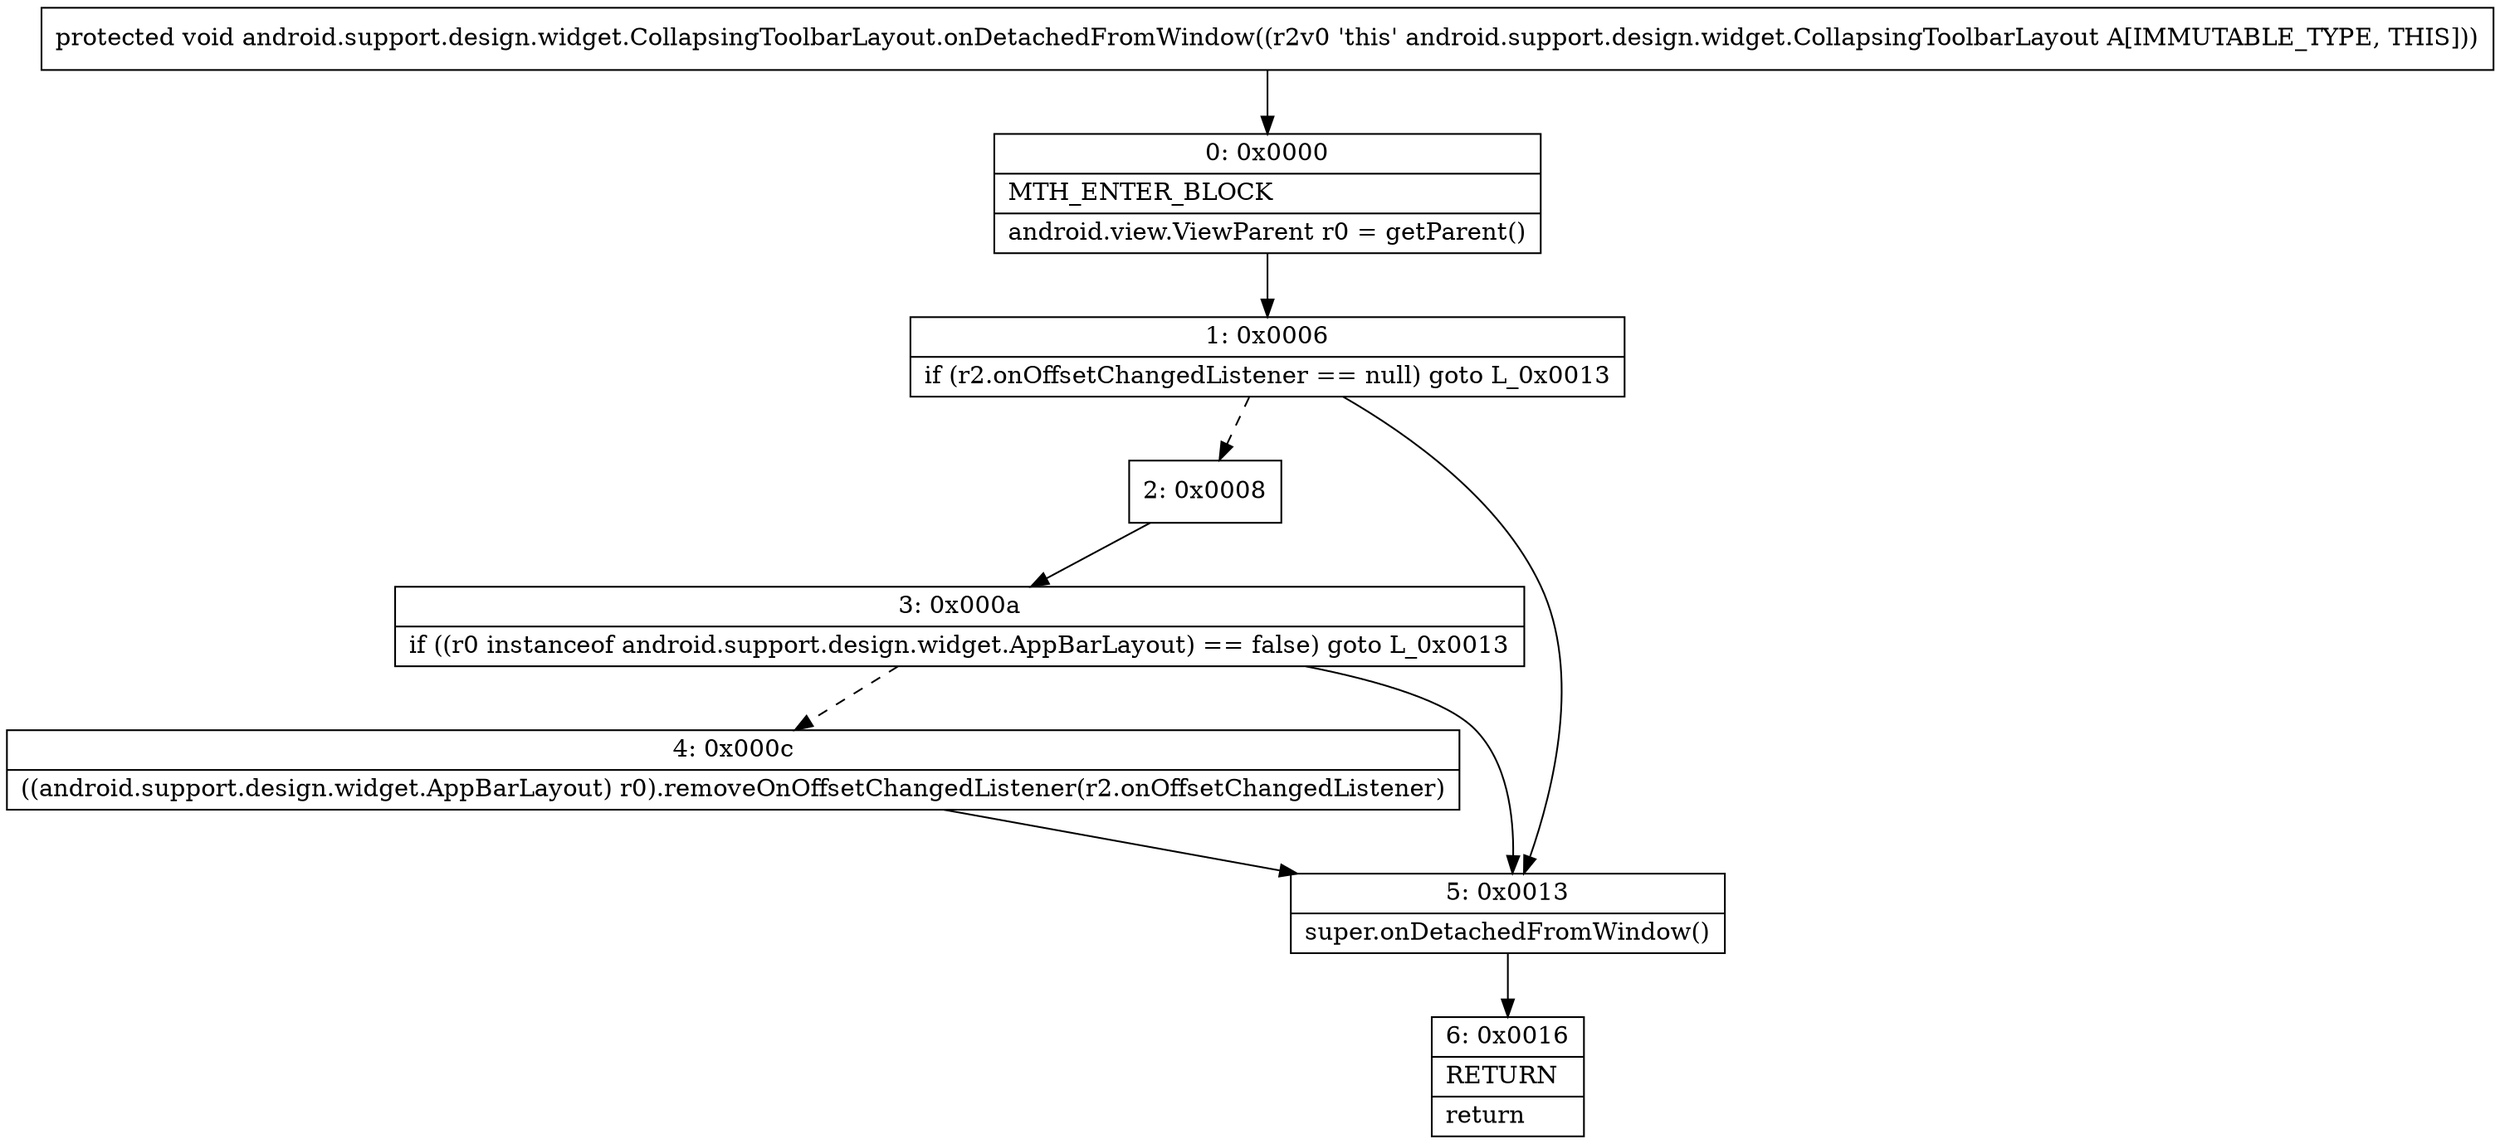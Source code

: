 digraph "CFG forandroid.support.design.widget.CollapsingToolbarLayout.onDetachedFromWindow()V" {
Node_0 [shape=record,label="{0\:\ 0x0000|MTH_ENTER_BLOCK\l|android.view.ViewParent r0 = getParent()\l}"];
Node_1 [shape=record,label="{1\:\ 0x0006|if (r2.onOffsetChangedListener == null) goto L_0x0013\l}"];
Node_2 [shape=record,label="{2\:\ 0x0008}"];
Node_3 [shape=record,label="{3\:\ 0x000a|if ((r0 instanceof android.support.design.widget.AppBarLayout) == false) goto L_0x0013\l}"];
Node_4 [shape=record,label="{4\:\ 0x000c|((android.support.design.widget.AppBarLayout) r0).removeOnOffsetChangedListener(r2.onOffsetChangedListener)\l}"];
Node_5 [shape=record,label="{5\:\ 0x0013|super.onDetachedFromWindow()\l}"];
Node_6 [shape=record,label="{6\:\ 0x0016|RETURN\l|return\l}"];
MethodNode[shape=record,label="{protected void android.support.design.widget.CollapsingToolbarLayout.onDetachedFromWindow((r2v0 'this' android.support.design.widget.CollapsingToolbarLayout A[IMMUTABLE_TYPE, THIS])) }"];
MethodNode -> Node_0;
Node_0 -> Node_1;
Node_1 -> Node_2[style=dashed];
Node_1 -> Node_5;
Node_2 -> Node_3;
Node_3 -> Node_4[style=dashed];
Node_3 -> Node_5;
Node_4 -> Node_5;
Node_5 -> Node_6;
}

